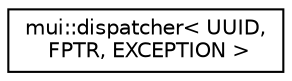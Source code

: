 digraph "Graphical Class Hierarchy"
{
 // LATEX_PDF_SIZE
  edge [fontname="Helvetica",fontsize="10",labelfontname="Helvetica",labelfontsize="10"];
  node [fontname="Helvetica",fontsize="10",shape=record];
  rankdir="LR";
  Node0 [label="mui::dispatcher\< UUID,\l FPTR, EXCEPTION \>",height=0.2,width=0.4,color="black", fillcolor="white", style="filled",URL="$structmui_1_1dispatcher.html",tooltip=" "];
}
